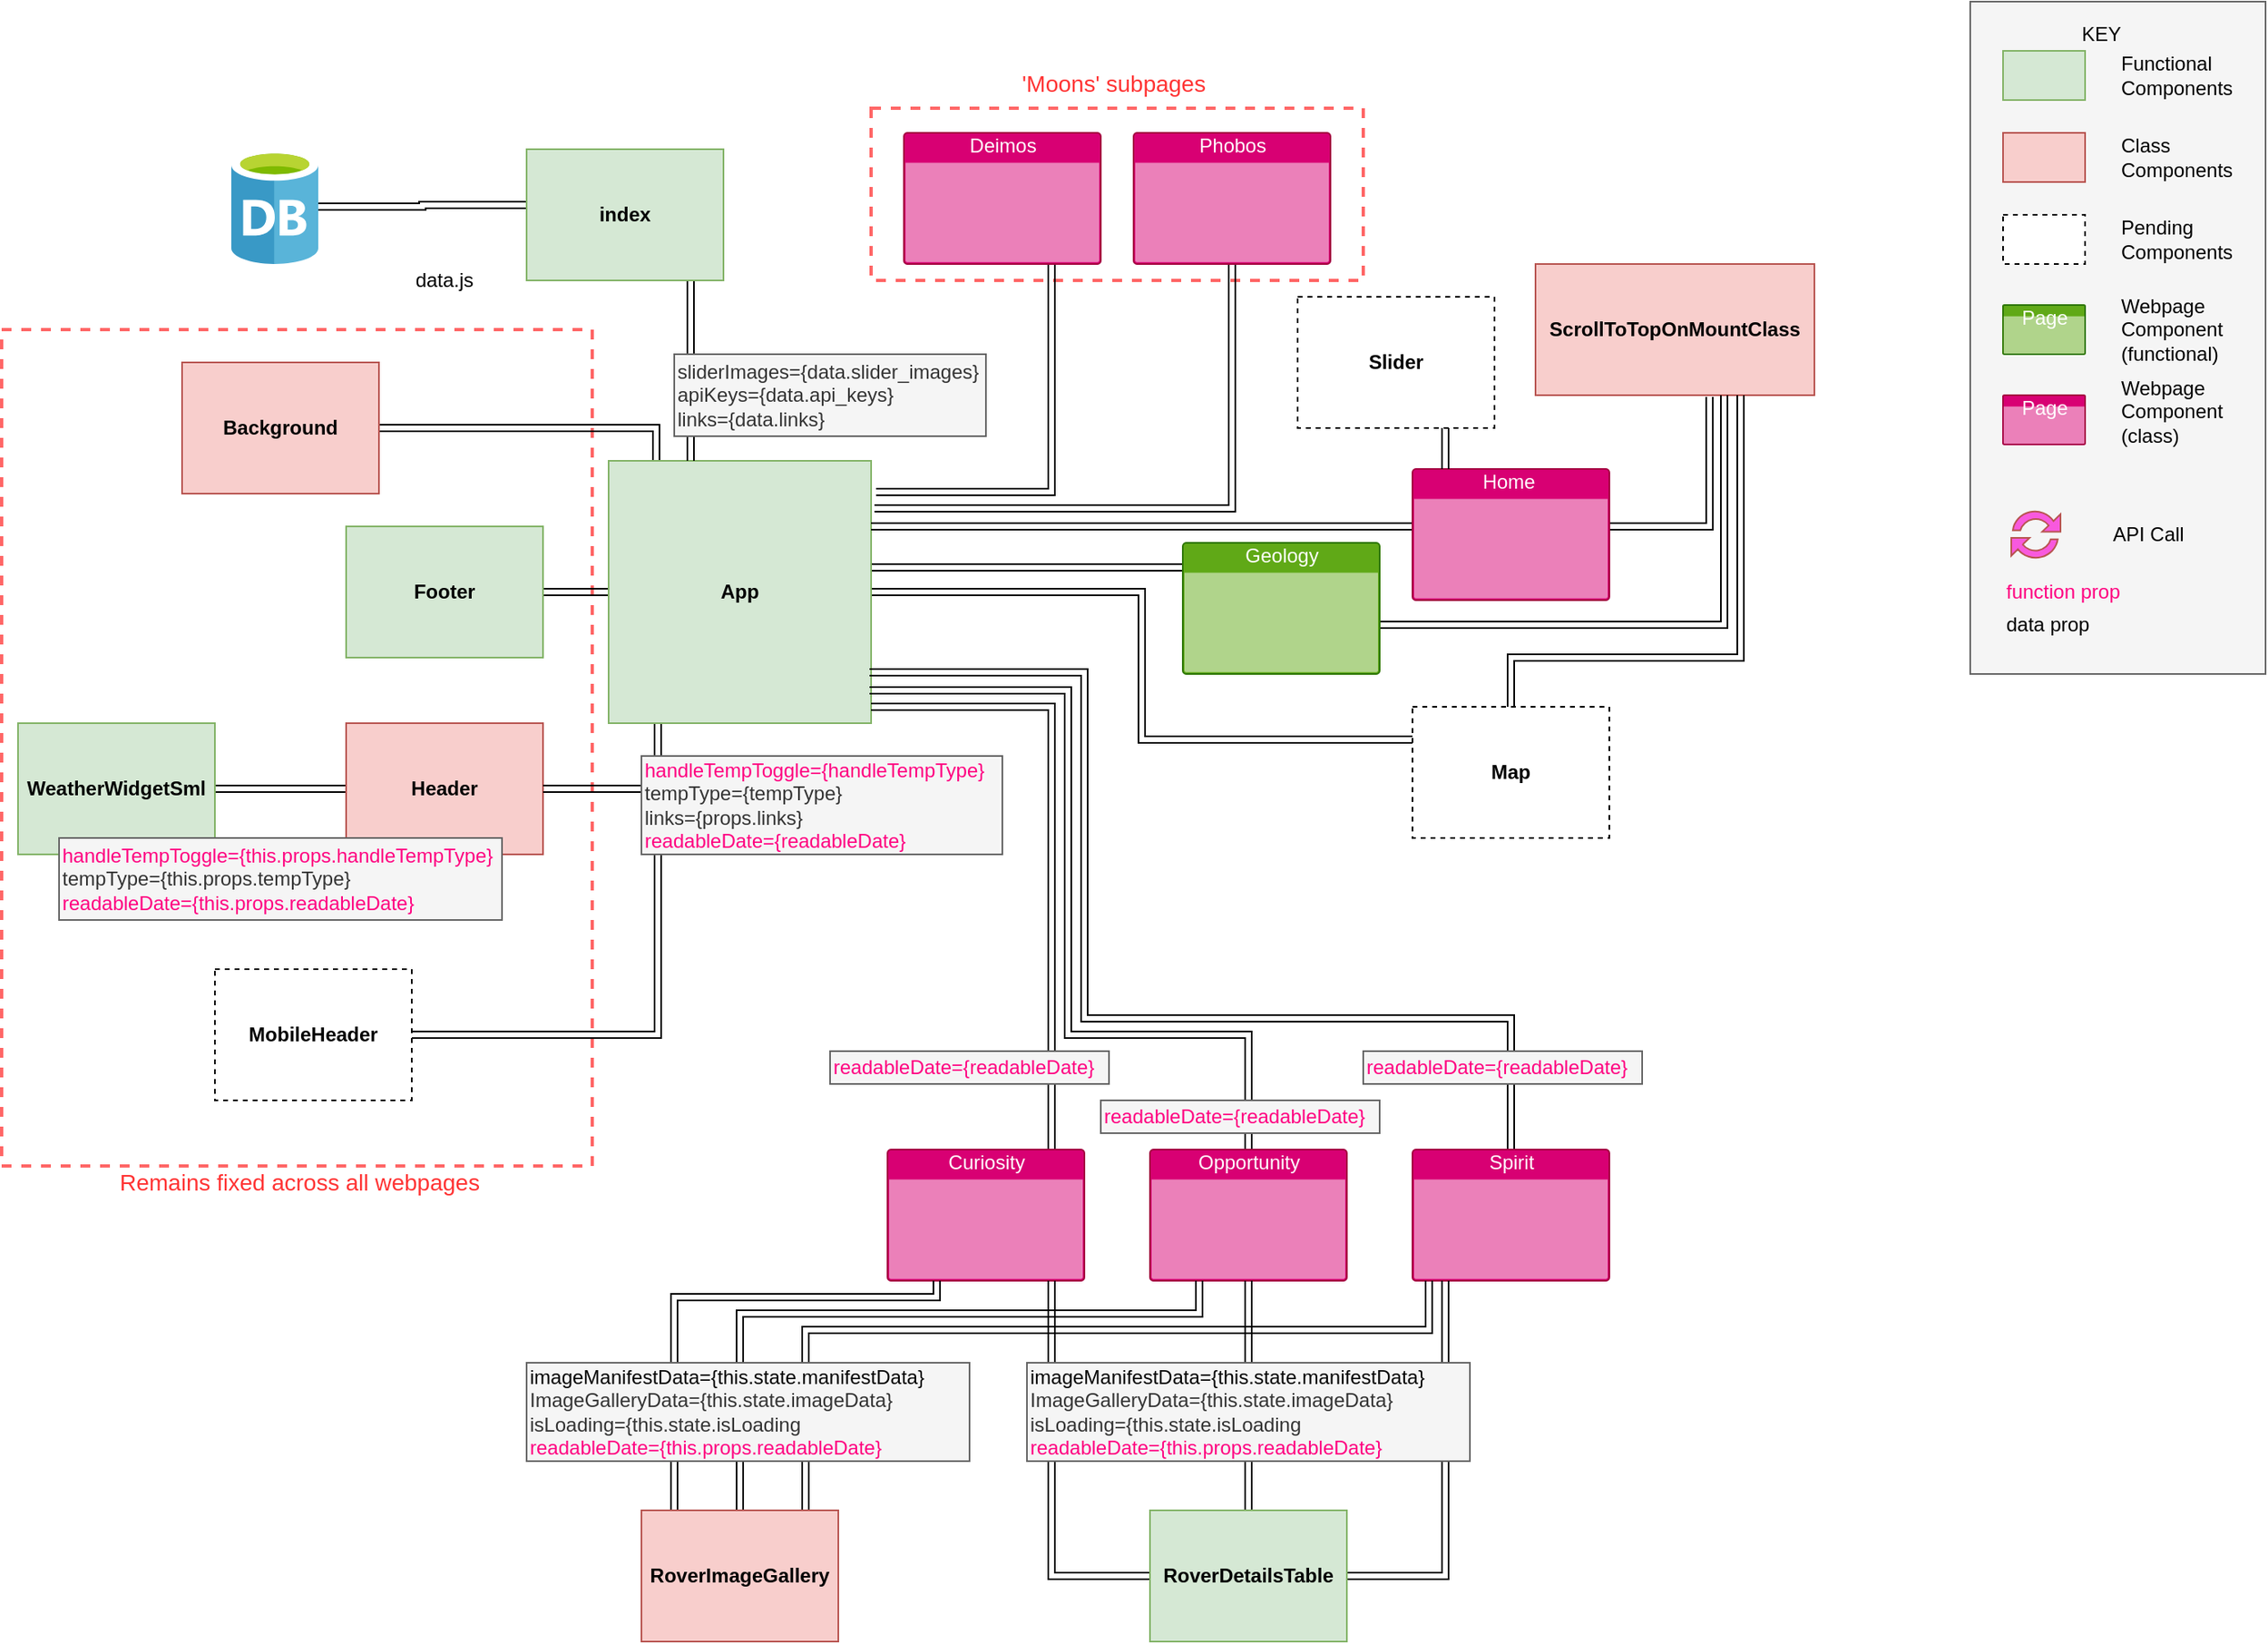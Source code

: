 <mxfile version="12.1.9" type="github" pages="1">
  <diagram id="6N9Lc9pMWOgSixIRD2WJ" name="Page-1">
    <mxGraphModel dx="1426" dy="794" grid="1" gridSize="10" guides="1" tooltips="1" connect="1" arrows="1" fold="1" page="1" pageScale="1" pageWidth="1654" pageHeight="1169" math="0" shadow="0">
      <root>
        <mxCell id="0"/>
        <mxCell id="1" parent="0"/>
        <mxCell id="VP3WnVtuw5z_MA5Xlhoa-96" value="" style="rounded=0;whiteSpace=wrap;html=1;fillColor=none;align=left;dashed=1;strokeColor=#FF6666;strokeWidth=2;" vertex="1" parent="1">
          <mxGeometry x="220" y="240" width="360" height="510" as="geometry"/>
        </mxCell>
        <mxCell id="VP3WnVtuw5z_MA5Xlhoa-98" value="" style="rounded=0;whiteSpace=wrap;html=1;fillColor=none;align=left;dashed=1;strokeColor=#FF6666;strokeWidth=2;" vertex="1" parent="1">
          <mxGeometry x="750" y="105" width="300" height="105" as="geometry"/>
        </mxCell>
        <mxCell id="VP3WnVtuw5z_MA5Xlhoa-38" value="" style="edgeStyle=orthogonalEdgeStyle;rounded=0;orthogonalLoop=1;jettySize=auto;html=1;entryX=1;entryY=0.5;entryDx=0;entryDy=0;shape=link;" edge="1" parent="1" source="VP3WnVtuw5z_MA5Xlhoa-14" target="VP3WnVtuw5z_MA5Xlhoa-53">
          <mxGeometry relative="1" as="geometry">
            <mxPoint x="670" y="560" as="targetPoint"/>
            <Array as="points">
              <mxPoint x="620" y="670"/>
            </Array>
          </mxGeometry>
        </mxCell>
        <mxCell id="VP3WnVtuw5z_MA5Xlhoa-42" value="" style="edgeStyle=orthogonalEdgeStyle;rounded=0;orthogonalLoop=1;jettySize=auto;html=1;entryX=1;entryY=0.5;entryDx=0;entryDy=0;shape=link;width=4;" edge="1" parent="1" source="VP3WnVtuw5z_MA5Xlhoa-14" target="VP3WnVtuw5z_MA5Xlhoa-15">
          <mxGeometry relative="1" as="geometry">
            <mxPoint x="830" y="400" as="targetPoint"/>
            <Array as="points">
              <mxPoint x="619" y="300"/>
            </Array>
          </mxGeometry>
        </mxCell>
        <mxCell id="VP3WnVtuw5z_MA5Xlhoa-60" value="" style="edgeStyle=orthogonalEdgeStyle;rounded=0;orthogonalLoop=1;jettySize=auto;html=1;strokeColor=#000000;fontColor=#3333FF;shape=link;" edge="1" parent="1" source="VP3WnVtuw5z_MA5Xlhoa-14" target="VP3WnVtuw5z_MA5Xlhoa-16">
          <mxGeometry relative="1" as="geometry"/>
        </mxCell>
        <mxCell id="VP3WnVtuw5z_MA5Xlhoa-70" value="" style="edgeStyle=orthogonalEdgeStyle;rounded=0;orthogonalLoop=1;jettySize=auto;html=1;strokeColor=#000000;fontColor=#3333FF;shape=link;" edge="1" parent="1" target="VP3WnVtuw5z_MA5Xlhoa-68">
          <mxGeometry relative="1" as="geometry">
            <mxPoint x="750" y="385" as="sourcePoint"/>
            <mxPoint x="830" y="385" as="targetPoint"/>
            <Array as="points">
              <mxPoint x="900" y="385"/>
              <mxPoint x="900" y="385"/>
            </Array>
          </mxGeometry>
        </mxCell>
        <mxCell id="VP3WnVtuw5z_MA5Xlhoa-75" value="" style="edgeStyle=orthogonalEdgeStyle;rounded=0;orthogonalLoop=1;jettySize=auto;html=1;strokeColor=#000000;fontColor=#3333FF;entryX=0;entryY=0.25;entryDx=0;entryDy=0;shape=link;" edge="1" parent="1" source="VP3WnVtuw5z_MA5Xlhoa-14" target="VP3WnVtuw5z_MA5Xlhoa-73">
          <mxGeometry relative="1" as="geometry">
            <mxPoint x="830" y="400" as="targetPoint"/>
          </mxGeometry>
        </mxCell>
        <mxCell id="VP3WnVtuw5z_MA5Xlhoa-14" value="&lt;span&gt;App&lt;/span&gt;" style="whiteSpace=wrap;html=1;aspect=fixed;strokeColor=#82b366;fillColor=#d5e8d4;align=center;fontStyle=1" vertex="1" parent="1">
          <mxGeometry x="590" y="320" width="160" height="160" as="geometry"/>
        </mxCell>
        <mxCell id="VP3WnVtuw5z_MA5Xlhoa-15" value="Background&lt;span style=&quot;font-family: &amp;#34;helvetica&amp;#34; , &amp;#34;arial&amp;#34; , sans-serif ; font-size: 0px ; white-space: nowrap&quot;&gt;%3CmxGraphModel%3E%3Croot%3E%3CmxCell%20id%3D%220%22%2F%3E%3CmxCell%20id%3D%221%22%20parent%3D%220%22%2F%3E%3CmxCell%20id%3D%222%22%20value%3D%22Functional%20Components%22%20style%3D%22text%3Bhtml%3D1%3BstrokeColor%3Dnone%3BfillColor%3Dnone%3Balign%3Dleft%3BverticalAlign%3Dmiddle%3BwhiteSpace%3Dwrap%3Brounded%3D0%3Bdashed%3D1%3B%22%20vertex%3D%221%22%20parent%3D%221%22%3E%3CmxGeometry%20x%3D%221530%22%20y%3D%22225%22%20width%3D%2270%22%20height%3D%2220%22%20as%3D%22geometry%22%2F%3E%3C%2FmxCell%3E%3C%2Froot%3E%3C%2FmxGraphModel%3E&lt;/span&gt;" style="rounded=0;whiteSpace=wrap;html=1;strokeColor=#b85450;fillColor=#f8cecc;align=center;fontStyle=1" vertex="1" parent="1">
          <mxGeometry x="330" y="260" width="120" height="80" as="geometry"/>
        </mxCell>
        <mxCell id="VP3WnVtuw5z_MA5Xlhoa-16" value="Footer" style="rounded=0;whiteSpace=wrap;html=1;strokeColor=#82b366;fillColor=#d5e8d4;align=center;fontStyle=1" vertex="1" parent="1">
          <mxGeometry x="430" y="360" width="120" height="80" as="geometry"/>
        </mxCell>
        <mxCell id="VP3WnVtuw5z_MA5Xlhoa-39" value="" style="edgeStyle=orthogonalEdgeStyle;rounded=0;orthogonalLoop=1;jettySize=auto;html=1;shape=link;" edge="1" parent="1" source="VP3WnVtuw5z_MA5Xlhoa-17" target="VP3WnVtuw5z_MA5Xlhoa-18">
          <mxGeometry relative="1" as="geometry"/>
        </mxCell>
        <mxCell id="VP3WnVtuw5z_MA5Xlhoa-17" value="Header" style="rounded=0;whiteSpace=wrap;html=1;strokeColor=#b85450;fillColor=#f8cecc;align=center;fontStyle=1" vertex="1" parent="1">
          <mxGeometry x="430" y="480" width="120" height="80" as="geometry"/>
        </mxCell>
        <mxCell id="VP3WnVtuw5z_MA5Xlhoa-18" value="WeatherWidgetSml" style="rounded=0;whiteSpace=wrap;html=1;strokeColor=#82b366;fillColor=#d5e8d4;align=center;fontStyle=1" vertex="1" parent="1">
          <mxGeometry x="230" y="480" width="120" height="80" as="geometry"/>
        </mxCell>
        <mxCell id="VP3WnVtuw5z_MA5Xlhoa-95" value="" style="edgeStyle=orthogonalEdgeStyle;shape=link;rounded=0;orthogonalLoop=1;jettySize=auto;html=1;strokeColor=#000000;fontColor=#3333FF;entryX=0.083;entryY=0.425;entryDx=0;entryDy=0;entryPerimeter=0;" edge="1" parent="1" source="VP3WnVtuw5z_MA5Xlhoa-26" target="VP3WnVtuw5z_MA5Xlhoa-28">
          <mxGeometry relative="1" as="geometry">
            <mxPoint x="538" y="164" as="targetPoint"/>
          </mxGeometry>
        </mxCell>
        <mxCell id="VP3WnVtuw5z_MA5Xlhoa-26" value="" style="aspect=fixed;html=1;points=[];align=center;image;fontSize=12;image=img/lib/mscae/Database_General.svg;strokeColor=#D642B8;fillColor=#F859DE;" vertex="1" parent="1">
          <mxGeometry x="360" y="130" width="53" height="70" as="geometry"/>
        </mxCell>
        <mxCell id="VP3WnVtuw5z_MA5Xlhoa-32" value="" style="edgeStyle=orthogonalEdgeStyle;rounded=0;orthogonalLoop=1;jettySize=auto;html=1;shape=link;entryX=0.25;entryY=0;entryDx=0;entryDy=0;" edge="1" parent="1">
          <mxGeometry relative="1" as="geometry">
            <mxPoint x="640" y="210" as="sourcePoint"/>
            <mxPoint x="640" y="320" as="targetPoint"/>
            <Array as="points">
              <mxPoint x="640" y="240"/>
              <mxPoint x="640" y="240"/>
            </Array>
          </mxGeometry>
        </mxCell>
        <mxCell id="VP3WnVtuw5z_MA5Xlhoa-28" value="index" style="rounded=0;whiteSpace=wrap;html=1;strokeColor=#82b366;fillColor=#d5e8d4;align=center;fontStyle=1" vertex="1" parent="1">
          <mxGeometry x="540" y="130" width="120" height="80" as="geometry"/>
        </mxCell>
        <mxCell id="VP3WnVtuw5z_MA5Xlhoa-33" value="data.js" style="text;html=1;strokeColor=none;fillColor=none;align=center;verticalAlign=middle;whiteSpace=wrap;rounded=0;" vertex="1" parent="1">
          <mxGeometry x="460" y="200" width="60" height="20" as="geometry"/>
        </mxCell>
        <mxCell id="VP3WnVtuw5z_MA5Xlhoa-36" value="sliderImages={data.slider_images}&lt;br&gt;apiKeys={data.api_keys}&lt;br&gt;links={data.links}" style="text;html=1;strokeColor=#666666;fillColor=#f5f5f5;align=left;verticalAlign=middle;whiteSpace=wrap;rounded=0;fontColor=#333333;" vertex="1" parent="1">
          <mxGeometry x="630" y="255" width="190" height="50" as="geometry"/>
        </mxCell>
        <mxCell id="VP3WnVtuw5z_MA5Xlhoa-47" value="&lt;font color=&quot;#ff0080&quot;&gt;handleTempToggle={this.props.handleTempType}&lt;/font&gt;&lt;br&gt;tempType={this.props.tempType}&lt;br&gt;&lt;font color=&quot;#ff0080&quot;&gt;readableDate={this.props.readableDate}&lt;/font&gt;" style="text;html=1;strokeColor=#666666;fillColor=#f5f5f5;align=left;verticalAlign=middle;whiteSpace=wrap;rounded=0;fontColor=#333333;" vertex="1" parent="1">
          <mxGeometry x="255" y="550" width="270" height="50" as="geometry"/>
        </mxCell>
        <mxCell id="VP3WnVtuw5z_MA5Xlhoa-53" value="&lt;b&gt;MobileHeader&lt;/b&gt;" style="rounded=0;whiteSpace=wrap;html=1;dashed=1;" vertex="1" parent="1">
          <mxGeometry x="350" y="630" width="120" height="80" as="geometry"/>
        </mxCell>
        <mxCell id="VP3WnVtuw5z_MA5Xlhoa-58" value="" style="endArrow=classic;html=1;strokeColor=#000000;fontColor=#3333FF;entryX=1;entryY=0.5;entryDx=0;entryDy=0;shape=link;" edge="1" parent="1" target="VP3WnVtuw5z_MA5Xlhoa-17">
          <mxGeometry width="50" height="50" relative="1" as="geometry">
            <mxPoint x="620" y="520" as="sourcePoint"/>
            <mxPoint x="280" y="670" as="targetPoint"/>
          </mxGeometry>
        </mxCell>
        <mxCell id="VP3WnVtuw5z_MA5Xlhoa-59" value="ScrollToTopOnMountClass" style="rounded=0;whiteSpace=wrap;html=1;strokeColor=#b85450;fillColor=#f8cecc;align=center;fontStyle=1" vertex="1" parent="1">
          <mxGeometry x="1155" y="200" width="170" height="80" as="geometry"/>
        </mxCell>
        <mxCell id="VP3WnVtuw5z_MA5Xlhoa-62" value="" style="edgeStyle=orthogonalEdgeStyle;rounded=0;orthogonalLoop=1;jettySize=auto;html=1;strokeColor=#000000;fontColor=#3333FF;entryX=0.624;entryY=1.013;entryDx=0;entryDy=0;entryPerimeter=0;shape=link;" edge="1" parent="1" source="VP3WnVtuw5z_MA5Xlhoa-61" target="VP3WnVtuw5z_MA5Xlhoa-59">
          <mxGeometry relative="1" as="geometry">
            <mxPoint x="1140" y="323" as="targetPoint"/>
            <Array as="points">
              <mxPoint x="1261" y="360"/>
            </Array>
          </mxGeometry>
        </mxCell>
        <mxCell id="VP3WnVtuw5z_MA5Xlhoa-78" value="" style="edgeStyle=orthogonalEdgeStyle;shape=link;rounded=0;orthogonalLoop=1;jettySize=auto;html=1;strokeColor=#000000;fontColor=#3333FF;" edge="1" parent="1" source="VP3WnVtuw5z_MA5Xlhoa-61">
          <mxGeometry relative="1" as="geometry">
            <mxPoint x="750" y="360" as="targetPoint"/>
            <Array as="points">
              <mxPoint x="750" y="360"/>
            </Array>
          </mxGeometry>
        </mxCell>
        <mxCell id="VP3WnVtuw5z_MA5Xlhoa-61" value="Home&amp;nbsp;" style="html=1;strokeColor=#A50040;fillColor=#d80073;labelPosition=center;verticalLabelPosition=middle;verticalAlign=top;align=center;fontSize=12;outlineConnect=0;spacingTop=-6;shape=mxgraph.sitemap.page;fontColor=#ffffff;" vertex="1" parent="1">
          <mxGeometry x="1080" y="325" width="120" height="80" as="geometry"/>
        </mxCell>
        <mxCell id="VP3WnVtuw5z_MA5Xlhoa-76" value="" style="edgeStyle=orthogonalEdgeStyle;rounded=0;orthogonalLoop=1;jettySize=auto;html=1;strokeColor=#000000;fontColor=#3333FF;shape=link;" edge="1" parent="1" source="VP3WnVtuw5z_MA5Xlhoa-68" target="VP3WnVtuw5z_MA5Xlhoa-59">
          <mxGeometry relative="1" as="geometry">
            <mxPoint x="1200" y="270" as="targetPoint"/>
            <Array as="points">
              <mxPoint x="1270" y="420"/>
            </Array>
          </mxGeometry>
        </mxCell>
        <mxCell id="VP3WnVtuw5z_MA5Xlhoa-68" value="Geology" style="html=1;strokeColor=#2D7600;fillColor=#60a917;labelPosition=center;verticalLabelPosition=middle;verticalAlign=top;align=center;fontSize=12;outlineConnect=0;spacingTop=-6;shape=mxgraph.sitemap.page;fontColor=#ffffff;" vertex="1" parent="1">
          <mxGeometry x="940" y="370" width="120" height="80" as="geometry"/>
        </mxCell>
        <mxCell id="VP3WnVtuw5z_MA5Xlhoa-82" value="" style="edgeStyle=orthogonalEdgeStyle;shape=link;rounded=0;orthogonalLoop=1;jettySize=auto;html=1;strokeColor=#000000;fontColor=#3333FF;" edge="1" parent="1" source="VP3WnVtuw5z_MA5Xlhoa-73" target="VP3WnVtuw5z_MA5Xlhoa-59">
          <mxGeometry relative="1" as="geometry">
            <mxPoint x="1280" y="470" as="targetPoint"/>
            <Array as="points">
              <mxPoint x="1140" y="440"/>
              <mxPoint x="1280" y="440"/>
            </Array>
          </mxGeometry>
        </mxCell>
        <mxCell id="VP3WnVtuw5z_MA5Xlhoa-73" value="&lt;b&gt;Map&lt;/b&gt;" style="rounded=0;whiteSpace=wrap;html=1;dashed=1;" vertex="1" parent="1">
          <mxGeometry x="1080" y="470" width="120" height="80" as="geometry"/>
        </mxCell>
        <mxCell id="VP3WnVtuw5z_MA5Xlhoa-83" value="" style="group;fillColor=#60a917;strokeColor=#2D7600;fontColor=#ffffff;" vertex="1" connectable="0" parent="1">
          <mxGeometry x="1420" y="40" width="180" height="410" as="geometry"/>
        </mxCell>
        <mxCell id="VP3WnVtuw5z_MA5Xlhoa-1" value="" style="rounded=0;whiteSpace=wrap;html=1;fillColor=#f5f5f5;strokeColor=#666666;fontColor=#333333;" vertex="1" parent="VP3WnVtuw5z_MA5Xlhoa-83">
          <mxGeometry width="180" height="410" as="geometry"/>
        </mxCell>
        <mxCell id="VP3WnVtuw5z_MA5Xlhoa-2" value="" style="rounded=0;whiteSpace=wrap;html=1;fillColor=#d5e8d4;strokeColor=#82b366;" vertex="1" parent="VP3WnVtuw5z_MA5Xlhoa-83">
          <mxGeometry x="20" y="30" width="50" height="30" as="geometry"/>
        </mxCell>
        <mxCell id="VP3WnVtuw5z_MA5Xlhoa-3" value="" style="rounded=0;whiteSpace=wrap;html=1;fillColor=#f8cecc;strokeColor=#b85450;" vertex="1" parent="VP3WnVtuw5z_MA5Xlhoa-83">
          <mxGeometry x="20" y="80" width="50" height="30" as="geometry"/>
        </mxCell>
        <mxCell id="VP3WnVtuw5z_MA5Xlhoa-4" value="" style="rounded=0;whiteSpace=wrap;html=1;dashed=1;" vertex="1" parent="VP3WnVtuw5z_MA5Xlhoa-83">
          <mxGeometry x="20" y="130" width="50" height="30" as="geometry"/>
        </mxCell>
        <mxCell id="VP3WnVtuw5z_MA5Xlhoa-5" value="Page" style="html=1;labelPosition=center;verticalLabelPosition=middle;verticalAlign=top;align=center;fontSize=12;outlineConnect=0;spacingTop=-6;shape=mxgraph.sitemap.page;fillColor=#60a917;strokeColor=#2D7600;fontColor=#ffffff;" vertex="1" parent="VP3WnVtuw5z_MA5Xlhoa-83">
          <mxGeometry x="20" y="185" width="50" height="30" as="geometry"/>
        </mxCell>
        <mxCell id="VP3WnVtuw5z_MA5Xlhoa-6" value="" style="pointerEvents=1;shadow=0;dashed=0;html=1;strokeColor=#b85450;labelPosition=center;verticalLabelPosition=bottom;verticalAlign=top;align=center;fillColor=#F859DE;shape=mxgraph.mscae.intune.update" vertex="1" parent="VP3WnVtuw5z_MA5Xlhoa-83">
          <mxGeometry x="25" y="310" width="30" height="30" as="geometry"/>
        </mxCell>
        <mxCell id="VP3WnVtuw5z_MA5Xlhoa-7" value="KEY" style="text;html=1;strokeColor=none;fillColor=none;align=center;verticalAlign=middle;whiteSpace=wrap;rounded=0;dashed=1;" vertex="1" parent="VP3WnVtuw5z_MA5Xlhoa-83">
          <mxGeometry x="60" y="10" width="40" height="20" as="geometry"/>
        </mxCell>
        <mxCell id="VP3WnVtuw5z_MA5Xlhoa-8" value="Functional Components" style="text;html=1;strokeColor=none;fillColor=none;align=left;verticalAlign=middle;whiteSpace=wrap;rounded=0;dashed=1;" vertex="1" parent="VP3WnVtuw5z_MA5Xlhoa-83">
          <mxGeometry x="90" y="35" width="70" height="20" as="geometry"/>
        </mxCell>
        <mxCell id="VP3WnVtuw5z_MA5Xlhoa-9" value="Class Components" style="text;html=1;strokeColor=none;fillColor=none;align=left;verticalAlign=middle;whiteSpace=wrap;rounded=0;dashed=1;" vertex="1" parent="VP3WnVtuw5z_MA5Xlhoa-83">
          <mxGeometry x="90" y="85" width="70" height="20" as="geometry"/>
        </mxCell>
        <mxCell id="VP3WnVtuw5z_MA5Xlhoa-10" value="Pending Components" style="text;html=1;strokeColor=none;fillColor=none;align=left;verticalAlign=middle;whiteSpace=wrap;rounded=0;dashed=1;" vertex="1" parent="VP3WnVtuw5z_MA5Xlhoa-83">
          <mxGeometry x="90" y="135" width="70" height="20" as="geometry"/>
        </mxCell>
        <mxCell id="VP3WnVtuw5z_MA5Xlhoa-11" value="Webpage Component (functional)" style="text;html=1;strokeColor=none;fillColor=none;align=left;verticalAlign=middle;whiteSpace=wrap;rounded=0;dashed=1;" vertex="1" parent="VP3WnVtuw5z_MA5Xlhoa-83">
          <mxGeometry x="90" y="190" width="70" height="20" as="geometry"/>
        </mxCell>
        <mxCell id="VP3WnVtuw5z_MA5Xlhoa-12" value="API Call" style="text;html=1;strokeColor=none;fillColor=none;align=left;verticalAlign=middle;whiteSpace=wrap;rounded=0;dashed=1;" vertex="1" parent="VP3WnVtuw5z_MA5Xlhoa-83">
          <mxGeometry x="85" y="315" width="70" height="20" as="geometry"/>
        </mxCell>
        <mxCell id="VP3WnVtuw5z_MA5Xlhoa-45" value="function prop" style="text;html=1;strokeColor=none;fillColor=none;align=left;verticalAlign=middle;whiteSpace=wrap;rounded=0;fontColor=#FF0080;" vertex="1" parent="VP3WnVtuw5z_MA5Xlhoa-83">
          <mxGeometry x="20" y="350" width="110" height="20" as="geometry"/>
        </mxCell>
        <mxCell id="VP3WnVtuw5z_MA5Xlhoa-46" value="data prop" style="text;html=1;strokeColor=none;fillColor=none;align=left;verticalAlign=middle;whiteSpace=wrap;rounded=0;fontColor=#000000;" vertex="1" parent="VP3WnVtuw5z_MA5Xlhoa-83">
          <mxGeometry x="20" y="370" width="110" height="20" as="geometry"/>
        </mxCell>
        <mxCell id="VP3WnVtuw5z_MA5Xlhoa-71" value="Page" style="html=1;labelPosition=center;verticalLabelPosition=middle;verticalAlign=top;align=center;fontSize=12;outlineConnect=0;spacingTop=-6;shape=mxgraph.sitemap.page;fillColor=#d80073;strokeColor=#A50040;fontColor=#ffffff;" vertex="1" parent="VP3WnVtuw5z_MA5Xlhoa-83">
          <mxGeometry x="20" y="240" width="50" height="30" as="geometry"/>
        </mxCell>
        <mxCell id="VP3WnVtuw5z_MA5Xlhoa-72" value="Webpage Component (class)" style="text;html=1;strokeColor=none;fillColor=none;align=left;verticalAlign=middle;whiteSpace=wrap;rounded=0;dashed=1;" vertex="1" parent="VP3WnVtuw5z_MA5Xlhoa-83">
          <mxGeometry x="90" y="240" width="70" height="20" as="geometry"/>
        </mxCell>
        <mxCell id="VP3WnVtuw5z_MA5Xlhoa-89" value="" style="edgeStyle=orthogonalEdgeStyle;shape=link;rounded=0;orthogonalLoop=1;jettySize=auto;html=1;strokeColor=#000000;fontColor=#3333FF;entryX=1.013;entryY=0.181;entryDx=0;entryDy=0;entryPerimeter=0;" edge="1" parent="1" source="VP3WnVtuw5z_MA5Xlhoa-85" target="VP3WnVtuw5z_MA5Xlhoa-14">
          <mxGeometry relative="1" as="geometry">
            <mxPoint x="970" y="280" as="targetPoint"/>
            <Array as="points">
              <mxPoint x="970" y="349"/>
            </Array>
          </mxGeometry>
        </mxCell>
        <mxCell id="VP3WnVtuw5z_MA5Xlhoa-85" value="Phobos" style="html=1;strokeColor=#A50040;fillColor=#d80073;labelPosition=center;verticalLabelPosition=middle;verticalAlign=top;align=center;fontSize=12;outlineConnect=0;spacingTop=-6;shape=mxgraph.sitemap.page;fontColor=#ffffff;" vertex="1" parent="1">
          <mxGeometry x="910" y="120" width="120" height="80" as="geometry"/>
        </mxCell>
        <mxCell id="VP3WnVtuw5z_MA5Xlhoa-92" value="" style="edgeStyle=orthogonalEdgeStyle;shape=link;rounded=0;orthogonalLoop=1;jettySize=auto;html=1;strokeColor=#000000;fontColor=#3333FF;entryX=1.019;entryY=0.119;entryDx=0;entryDy=0;entryPerimeter=0;" edge="1" parent="1" source="VP3WnVtuw5z_MA5Xlhoa-86" target="VP3WnVtuw5z_MA5Xlhoa-14">
          <mxGeometry relative="1" as="geometry">
            <mxPoint x="820" y="40" as="targetPoint"/>
            <Array as="points">
              <mxPoint x="860" y="339"/>
            </Array>
          </mxGeometry>
        </mxCell>
        <mxCell id="VP3WnVtuw5z_MA5Xlhoa-86" value="Deimos" style="html=1;strokeColor=#A50040;fillColor=#d80073;labelPosition=center;verticalLabelPosition=middle;verticalAlign=top;align=center;fontSize=12;outlineConnect=0;spacingTop=-6;shape=mxgraph.sitemap.page;fontColor=#ffffff;" vertex="1" parent="1">
          <mxGeometry x="770" y="120" width="120" height="80" as="geometry"/>
        </mxCell>
        <mxCell id="VP3WnVtuw5z_MA5Xlhoa-63" value="&lt;b&gt;Slider&lt;/b&gt;" style="rounded=0;whiteSpace=wrap;html=1;dashed=1;" vertex="1" parent="1">
          <mxGeometry x="1010" y="220" width="120" height="80" as="geometry"/>
        </mxCell>
        <mxCell id="VP3WnVtuw5z_MA5Xlhoa-87" value="" style="edgeStyle=orthogonalEdgeStyle;rounded=0;orthogonalLoop=1;jettySize=auto;html=1;strokeColor=#000000;fontColor=#3333FF;shape=link;" edge="1" parent="1" source="VP3WnVtuw5z_MA5Xlhoa-61" target="VP3WnVtuw5z_MA5Xlhoa-63">
          <mxGeometry relative="1" as="geometry">
            <mxPoint x="1100" y="325" as="sourcePoint"/>
            <mxPoint x="983" y="310" as="targetPoint"/>
            <Array as="points">
              <mxPoint x="1100" y="310"/>
              <mxPoint x="1100" y="310"/>
            </Array>
          </mxGeometry>
        </mxCell>
        <mxCell id="VP3WnVtuw5z_MA5Xlhoa-43" value="&lt;font color=&quot;#ff0080&quot;&gt;handleTempToggle={handleTempType}&lt;/font&gt;&lt;br&gt;tempType={tempType}&lt;br&gt;links={props.links}&lt;br&gt;&lt;font color=&quot;#ff0080&quot;&gt;readableDate={readableDate}&lt;/font&gt;" style="text;html=1;strokeColor=#666666;fillColor=#f5f5f5;align=left;verticalAlign=middle;whiteSpace=wrap;rounded=0;fontColor=#333333;" vertex="1" parent="1">
          <mxGeometry x="610" y="500" width="220" height="60" as="geometry"/>
        </mxCell>
        <mxCell id="VP3WnVtuw5z_MA5Xlhoa-97" value="Remains fixed across all webpages" style="text;html=1;strokeColor=none;fillColor=none;align=left;verticalAlign=middle;whiteSpace=wrap;rounded=0;dashed=1;fontColor=#FF3333;fontSize=14;" vertex="1" parent="1">
          <mxGeometry x="290" y="750" width="230" height="20" as="geometry"/>
        </mxCell>
        <mxCell id="VP3WnVtuw5z_MA5Xlhoa-99" value="&#39;Moons&#39; subpages" style="text;html=1;strokeColor=none;fillColor=none;align=left;verticalAlign=middle;whiteSpace=wrap;rounded=0;dashed=1;fontColor=#FF3333;fontSize=14;" vertex="1" parent="1">
          <mxGeometry x="840" y="80" width="130" height="20" as="geometry"/>
        </mxCell>
        <mxCell id="VP3WnVtuw5z_MA5Xlhoa-107" value="" style="edgeStyle=orthogonalEdgeStyle;shape=link;rounded=0;orthogonalLoop=1;jettySize=auto;html=1;strokeColor=#000000;fontSize=14;fontColor=#FF3333;" edge="1" parent="1" source="VP3WnVtuw5z_MA5Xlhoa-100">
          <mxGeometry relative="1" as="geometry">
            <mxPoint x="750" y="470" as="targetPoint"/>
            <Array as="points">
              <mxPoint x="860" y="470"/>
              <mxPoint x="754" y="470"/>
            </Array>
          </mxGeometry>
        </mxCell>
        <mxCell id="VP3WnVtuw5z_MA5Xlhoa-100" value="Curiosity" style="html=1;strokeColor=#A50040;fillColor=#d80073;labelPosition=center;verticalLabelPosition=middle;verticalAlign=top;align=center;fontSize=12;outlineConnect=0;spacingTop=-6;shape=mxgraph.sitemap.page;fontColor=#ffffff;" vertex="1" parent="1">
          <mxGeometry x="760" y="740" width="120" height="80" as="geometry"/>
        </mxCell>
        <mxCell id="VP3WnVtuw5z_MA5Xlhoa-109" value="" style="edgeStyle=orthogonalEdgeStyle;shape=link;rounded=0;orthogonalLoop=1;jettySize=auto;html=1;strokeColor=#000000;fontSize=14;fontColor=#FF3333;entryX=0.994;entryY=0.875;entryDx=0;entryDy=0;entryPerimeter=0;exitX=0.5;exitY=0;exitDx=0;exitDy=0;exitPerimeter=0;" edge="1" parent="1" source="VP3WnVtuw5z_MA5Xlhoa-101" target="VP3WnVtuw5z_MA5Xlhoa-14">
          <mxGeometry relative="1" as="geometry">
            <mxPoint x="980" y="660" as="targetPoint"/>
            <Array as="points">
              <mxPoint x="980" y="670"/>
              <mxPoint x="870" y="670"/>
              <mxPoint x="870" y="460"/>
            </Array>
          </mxGeometry>
        </mxCell>
        <mxCell id="VP3WnVtuw5z_MA5Xlhoa-101" value="Opportunity" style="html=1;strokeColor=#A50040;fillColor=#d80073;labelPosition=center;verticalLabelPosition=middle;verticalAlign=top;align=center;fontSize=12;outlineConnect=0;spacingTop=-6;shape=mxgraph.sitemap.page;fontColor=#ffffff;" vertex="1" parent="1">
          <mxGeometry x="920" y="740" width="120" height="80" as="geometry"/>
        </mxCell>
        <mxCell id="VP3WnVtuw5z_MA5Xlhoa-111" value="" style="edgeStyle=orthogonalEdgeStyle;shape=link;rounded=0;orthogonalLoop=1;jettySize=auto;html=1;strokeColor=#000000;fontSize=14;fontColor=#FF3333;entryX=0.994;entryY=0.806;entryDx=0;entryDy=0;entryPerimeter=0;" edge="1" parent="1" source="VP3WnVtuw5z_MA5Xlhoa-102" target="VP3WnVtuw5z_MA5Xlhoa-14">
          <mxGeometry relative="1" as="geometry">
            <mxPoint x="1140" y="660" as="targetPoint"/>
            <Array as="points">
              <mxPoint x="1140" y="660"/>
              <mxPoint x="880" y="660"/>
              <mxPoint x="880" y="449"/>
            </Array>
          </mxGeometry>
        </mxCell>
        <mxCell id="VP3WnVtuw5z_MA5Xlhoa-102" value="Spirit" style="html=1;strokeColor=#A50040;fillColor=#d80073;labelPosition=center;verticalLabelPosition=middle;verticalAlign=top;align=center;fontSize=12;outlineConnect=0;spacingTop=-6;shape=mxgraph.sitemap.page;fontColor=#ffffff;" vertex="1" parent="1">
          <mxGeometry x="1080" y="740" width="120" height="80" as="geometry"/>
        </mxCell>
        <mxCell id="VP3WnVtuw5z_MA5Xlhoa-103" value="&lt;font color=&quot;#ff0080&quot;&gt;readableDate={readableDate}&lt;/font&gt;" style="text;html=1;strokeColor=#666666;fillColor=#f5f5f5;align=left;verticalAlign=middle;whiteSpace=wrap;rounded=0;fontColor=#333333;" vertex="1" parent="1">
          <mxGeometry x="725" y="680" width="170" height="20" as="geometry"/>
        </mxCell>
        <mxCell id="VP3WnVtuw5z_MA5Xlhoa-104" value="&lt;font color=&quot;#ff0080&quot;&gt;readableDate={readableDate}&lt;/font&gt;" style="text;html=1;strokeColor=#666666;fillColor=#f5f5f5;align=left;verticalAlign=middle;whiteSpace=wrap;rounded=0;fontColor=#333333;" vertex="1" parent="1">
          <mxGeometry x="890" y="710" width="170" height="20" as="geometry"/>
        </mxCell>
        <mxCell id="VP3WnVtuw5z_MA5Xlhoa-105" value="&lt;font color=&quot;#ff0080&quot;&gt;readableDate={readableDate}&lt;/font&gt;" style="text;html=1;strokeColor=#666666;fillColor=#f5f5f5;align=left;verticalAlign=middle;whiteSpace=wrap;rounded=0;fontColor=#333333;" vertex="1" parent="1">
          <mxGeometry x="1050" y="680" width="170" height="20" as="geometry"/>
        </mxCell>
        <mxCell id="VP3WnVtuw5z_MA5Xlhoa-116" value="" style="edgeStyle=orthogonalEdgeStyle;shape=link;rounded=0;orthogonalLoop=1;jettySize=auto;html=1;strokeColor=#000000;fontSize=14;fontColor=#FF3333;entryX=0.25;entryY=1;entryDx=0;entryDy=0;entryPerimeter=0;" edge="1" parent="1" source="VP3WnVtuw5z_MA5Xlhoa-112" target="VP3WnVtuw5z_MA5Xlhoa-100">
          <mxGeometry relative="1" as="geometry">
            <mxPoint x="530" y="980" as="targetPoint"/>
            <Array as="points">
              <mxPoint x="630" y="830"/>
              <mxPoint x="790" y="830"/>
            </Array>
          </mxGeometry>
        </mxCell>
        <mxCell id="VP3WnVtuw5z_MA5Xlhoa-118" value="" style="edgeStyle=orthogonalEdgeStyle;shape=link;rounded=0;orthogonalLoop=1;jettySize=auto;html=1;strokeColor=#000000;fontSize=14;fontColor=#FF3333;entryX=0.25;entryY=1;entryDx=0;entryDy=0;entryPerimeter=0;" edge="1" parent="1" source="VP3WnVtuw5z_MA5Xlhoa-112" target="VP3WnVtuw5z_MA5Xlhoa-101">
          <mxGeometry relative="1" as="geometry">
            <mxPoint x="810" y="980" as="targetPoint"/>
            <Array as="points">
              <mxPoint x="670" y="840"/>
              <mxPoint x="950" y="840"/>
            </Array>
          </mxGeometry>
        </mxCell>
        <mxCell id="VP3WnVtuw5z_MA5Xlhoa-120" value="" style="edgeStyle=orthogonalEdgeStyle;shape=link;rounded=0;orthogonalLoop=1;jettySize=auto;html=1;strokeColor=#000000;fontSize=14;fontColor=#FF3333;" edge="1" parent="1" source="VP3WnVtuw5z_MA5Xlhoa-112">
          <mxGeometry relative="1" as="geometry">
            <mxPoint x="1090" y="820" as="targetPoint"/>
            <Array as="points">
              <mxPoint x="710" y="850"/>
              <mxPoint x="1090" y="850"/>
              <mxPoint x="1090" y="820"/>
            </Array>
          </mxGeometry>
        </mxCell>
        <mxCell id="VP3WnVtuw5z_MA5Xlhoa-112" value="RoverImageGallery" style="rounded=0;whiteSpace=wrap;html=1;strokeColor=#b85450;fillColor=#f8cecc;align=center;fontStyle=1" vertex="1" parent="1">
          <mxGeometry x="610" y="960" width="120" height="80" as="geometry"/>
        </mxCell>
        <mxCell id="VP3WnVtuw5z_MA5Xlhoa-123" value="" style="edgeStyle=orthogonalEdgeStyle;shape=link;rounded=0;orthogonalLoop=1;jettySize=auto;html=1;strokeColor=#000000;fontSize=14;fontColor=#FF3333;" edge="1" parent="1" source="VP3WnVtuw5z_MA5Xlhoa-113" target="VP3WnVtuw5z_MA5Xlhoa-100">
          <mxGeometry relative="1" as="geometry">
            <mxPoint x="810" y="1090" as="targetPoint"/>
            <Array as="points">
              <mxPoint x="860" y="1000"/>
            </Array>
          </mxGeometry>
        </mxCell>
        <mxCell id="VP3WnVtuw5z_MA5Xlhoa-125" value="" style="edgeStyle=orthogonalEdgeStyle;shape=link;rounded=0;orthogonalLoop=1;jettySize=auto;html=1;strokeColor=#000000;fontSize=14;fontColor=#FF3333;" edge="1" parent="1" source="VP3WnVtuw5z_MA5Xlhoa-113" target="VP3WnVtuw5z_MA5Xlhoa-101">
          <mxGeometry relative="1" as="geometry">
            <mxPoint x="940" y="1090" as="targetPoint"/>
          </mxGeometry>
        </mxCell>
        <mxCell id="VP3WnVtuw5z_MA5Xlhoa-127" value="" style="edgeStyle=orthogonalEdgeStyle;shape=link;rounded=0;orthogonalLoop=1;jettySize=auto;html=1;strokeColor=#000000;fontSize=14;fontColor=#FF3333;" edge="1" parent="1" source="VP3WnVtuw5z_MA5Xlhoa-113" target="VP3WnVtuw5z_MA5Xlhoa-102">
          <mxGeometry relative="1" as="geometry">
            <mxPoint x="670" y="1210" as="targetPoint"/>
            <Array as="points">
              <mxPoint x="1100" y="1000"/>
            </Array>
          </mxGeometry>
        </mxCell>
        <mxCell id="VP3WnVtuw5z_MA5Xlhoa-113" value="RoverDetailsTable" style="rounded=0;whiteSpace=wrap;html=1;strokeColor=#82b366;fillColor=#d5e8d4;align=center;fontStyle=1" vertex="1" parent="1">
          <mxGeometry x="920" y="960" width="120" height="80" as="geometry"/>
        </mxCell>
        <mxCell id="VP3WnVtuw5z_MA5Xlhoa-114" value="&lt;font color=&quot;#050505&quot;&gt;imageManifestData={this.state.manifestData}&lt;/font&gt;&lt;br&gt;ImageGalleryData={this.state.imageData}&lt;br&gt;isLoading={this.state.isLoading&lt;br&gt;&lt;font color=&quot;#ff0080&quot;&gt;readableDate={this.props.readableDate}&lt;/font&gt;" style="text;html=1;strokeColor=#666666;fillColor=#f5f5f5;align=left;verticalAlign=middle;whiteSpace=wrap;rounded=0;fontColor=#333333;" vertex="1" parent="1">
          <mxGeometry x="845" y="870" width="270" height="60" as="geometry"/>
        </mxCell>
        <mxCell id="VP3WnVtuw5z_MA5Xlhoa-121" value="&lt;font color=&quot;#050505&quot;&gt;imageManifestData={this.state.manifestData}&lt;/font&gt;&lt;br&gt;ImageGalleryData={this.state.imageData}&lt;br&gt;isLoading={this.state.isLoading&lt;br&gt;&lt;font color=&quot;#ff0080&quot;&gt;readableDate={this.props.readableDate}&lt;/font&gt;" style="text;html=1;strokeColor=#666666;fillColor=#f5f5f5;align=left;verticalAlign=middle;whiteSpace=wrap;rounded=0;fontColor=#333333;" vertex="1" parent="1">
          <mxGeometry x="540" y="870" width="270" height="60" as="geometry"/>
        </mxCell>
      </root>
    </mxGraphModel>
  </diagram>
</mxfile>
